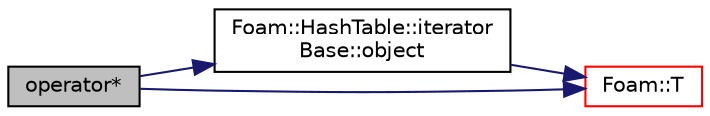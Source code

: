digraph "operator*"
{
  bgcolor="transparent";
  edge [fontname="Helvetica",fontsize="10",labelfontname="Helvetica",labelfontsize="10"];
  node [fontname="Helvetica",fontsize="10",shape=record];
  rankdir="LR";
  Node13 [label="operator*",height=0.2,width=0.4,color="black", fillcolor="grey75", style="filled", fontcolor="black"];
  Node13 -> Node14 [color="midnightblue",fontsize="10",style="solid",fontname="Helvetica"];
  Node14 [label="Foam::HashTable::iterator\lBase::object",height=0.2,width=0.4,color="black",URL="$a26861.html#a136f5449d7ffcfb1f9a4a44ffba0a0ef",tooltip="Return non-const access to referenced object. "];
  Node14 -> Node15 [color="midnightblue",fontsize="10",style="solid",fontname="Helvetica"];
  Node15 [label="Foam::T",height=0.2,width=0.4,color="red",URL="$a21851.html#ae57fda0abb14bb0944947c463c6e09d4"];
  Node13 -> Node15 [color="midnightblue",fontsize="10",style="solid",fontname="Helvetica"];
}
